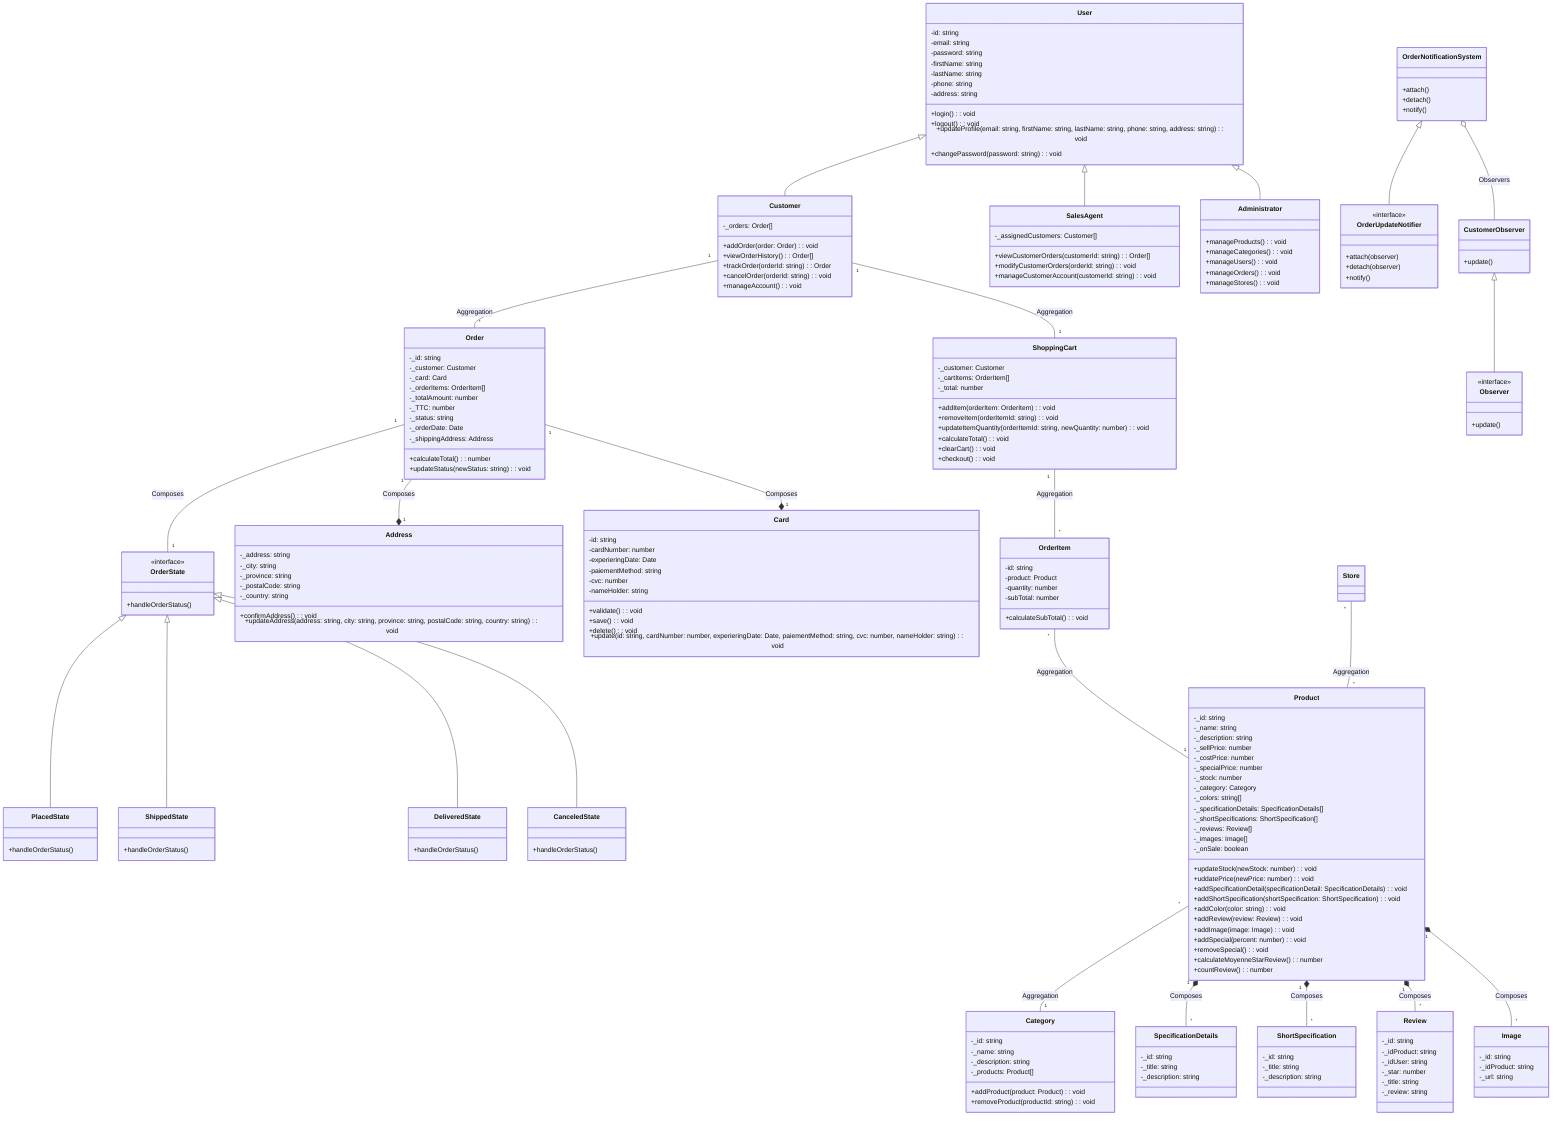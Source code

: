 classDiagram
    class User {
        -id: string
        -email: string
        -password: string
        -firstName: string
        -lastName: string
        -phone: string
        -address: string
        +login(): void
        +logout(): void
        +updateProfile(email: string, firstName: string, lastName: string, phone: string, address: string): void
        +changePassword(password: string): void
    }

    class Address {
        -_address: string
        -_city: string
        -_province: string
        -_postalCode: string
        -_country: string
        +confirmAddress(): void
        +updateAddress(address: string, city: string, province: string, postalCode: string, country: string): void
    }

    class Card {
        -id: string
        -cardNumber: number
        -experieringDate: Date
        -paiementMethod: string
        -cvc: number
        -nameHolder: string
        +validate(): void
        +save(): void
        +delete(): void
        +update(id: string, cardNumber: number, experieringDate: Date, paiementMethod: string, cvc: number, nameHolder: string): void
    }

    class OrderItem {
        -id: string
        -product: Product
        -quantity: number
        -subTotal: number
        +calculateSubTotal(): void
    }

    class Product {
        -_id: string
        -_name: string
        -_description: string
        -_sellPrice: number
        -_costPrice: number
        -_specialPrice: number
        -_stock: number
        -_category: Category
        -_colors: string[]
        -_specificationDetails: SpecificationDetails[]
        -_shortSpecifications: ShortSpecification[]
        -_reviews: Review[]
        -_images: Image[]
        -_onSale: boolean
        +updateStock(newStock: number): void
        +uddatePrice(newPrice: number): void
        +addSpecificationDetail(specificationDetail: SpecificationDetails): void
        +addShortSpecification(shortSpecification: ShortSpecification): void
        +addColor(color: string): void
        +addReview(review: Review): void
        +addImage(image: Image): void
        +addSpecial(percent: number): void
        +removeSpecial(): void
        +calculateMoyenneStarReview(): number
        +countReview(): number
    }

    class Review {
        -_id: string
        -_idProduct: string
        -_idUser: string
        -_star: number
        -_title: string
        -_review: string
    }

    class Administrator {
        +manageProducts(): void
        +manageCategories(): void
        +manageUsers(): void
        +manageOrders(): void
        +manageStores(): void
    }

    class Category {
        -_id: string
        -_name: string
        -_description: string
        -_products: Product[]
        +addProduct(product: Product): void
        +removeProduct(productId: string): void
    }

    class SalesAgent {
        -_assignedCustomers: Customer[]
        +viewCustomerOrders(customerId: string): Order[]
        +modifyCustomerOrders(orderId: string): void
        +manageCustomerAccount(customerId: string): void
    }

    class ShortSpecification {
        -_id: string
        -_title: string
        -_description: string
    }

    class ShoppingCart {
        -_customer: Customer
        -_cartItems: OrderItem[]
        -_total: number
        +addItem(orderItem: OrderItem): void
        +removeItem(orderItemId: string): void
        +updateItemQuantity(orderItemId: string, newQuantity: number): void
        +calculateTotal(): void
        +clearCart(): void
        +checkout(): void
    }

    class SpecificationDetails {
        -_id: string
        -_title: string
        -_description: string
    }

    class Order {
        -_id: string
        -_customer: Customer
        -_card: Card
        -_orderItems: OrderItem[]
        -_totalAmount: number
        -_TTC: number
        -_status: string
        -_orderDate: Date
        -_shippingAddress: Address
        +calculateTotal(): number
        +updateStatus(newStatus: string): void
    }

    class Image {
        -_id: string
        -_idProduct: string
        -_url: string
    }

    class Customer {
        -_orders: Order[]
        +addOrder(order: Order): void
        +viewOrderHistory(): Order[]
        +trackOrder(orderId: string): Order
        +cancelOrder(orderId: string): void
        +manageAccount(): void
    }
    
    %% State pattern for Order status
    class OrderState {
        <<interface>>
        +handleOrderStatus()
    }

    class PlacedState {
        +handleOrderStatus()
    }
    class ShippedState {
        +handleOrderStatus()
    }
    class DeliveredState {
        +handleOrderStatus()
    }
    class CanceledState {
        +handleOrderStatus()
    }

    OrderState <|-- PlacedState
    OrderState <|-- ShippedState
    OrderState <|-- DeliveredState
    OrderState <|-- CanceledState
    Order "1" -- "1" OrderState:Composes
    
    
    %% Observer pattern for notifying customers of order updates
    class OrderUpdateNotifier {
        <<interface>>
        +attach(observer)
        +detach(observer)
        +notify()
    }
      class Observer {
        <<interface>>
        +update()
    }
    class OrderNotificationSystem {
        +attach()
        +detach()
        +notify()
    }

    class CustomerObserver {
        +update()
    }



    User <|-- Customer
    User <|-- SalesAgent
    User <|-- Administrator

%% Aggregation relationships
%% Customer can have multiple Orders but an Order can exist independently of the Customer
    Customer "1" -- "*" Order : Aggregation

%% A Customer has one ShoppingCart, but ShoppingCart can exist independently of the Customer
    Customer "1" -- "1" ShoppingCart : Aggregation

%% OrderItems are related to a Product, but Products exist independently of OrderItems
    OrderItem "*" -- "1" Product : Aggregation

%% Product belongs to a Category, but Category can exist independently of the Product
    Product "*" -- "1" Category : Aggregation

%% A Store can have multiple Products, but Products exist independently of Stores
    Store "*" -- "*" Product : Aggregation

%% A ShoppingCart can have multiple OrderItems, but OrderItems can exist independently of a Cart
    ShoppingCart "1" -- "*" OrderItem : Aggregation

%% Singleton pattern for ShoppingCart
    OrderNotificationSystem <|-- OrderUpdateNotifier
    CustomerObserver <|-- Observer
    OrderNotificationSystem o-- CustomerObserver : Observers
    Product "1" *-- "*" SpecificationDetails : Composes
    Product "1" *-- "*" ShortSpecification : Composes
    Product "1" *-- "*" Review:Composes
    Product "1" *-- "*" Image:Composes

    Order "1" --* "1" Address:Composes
    Order "1" --* "1" Card:Composes